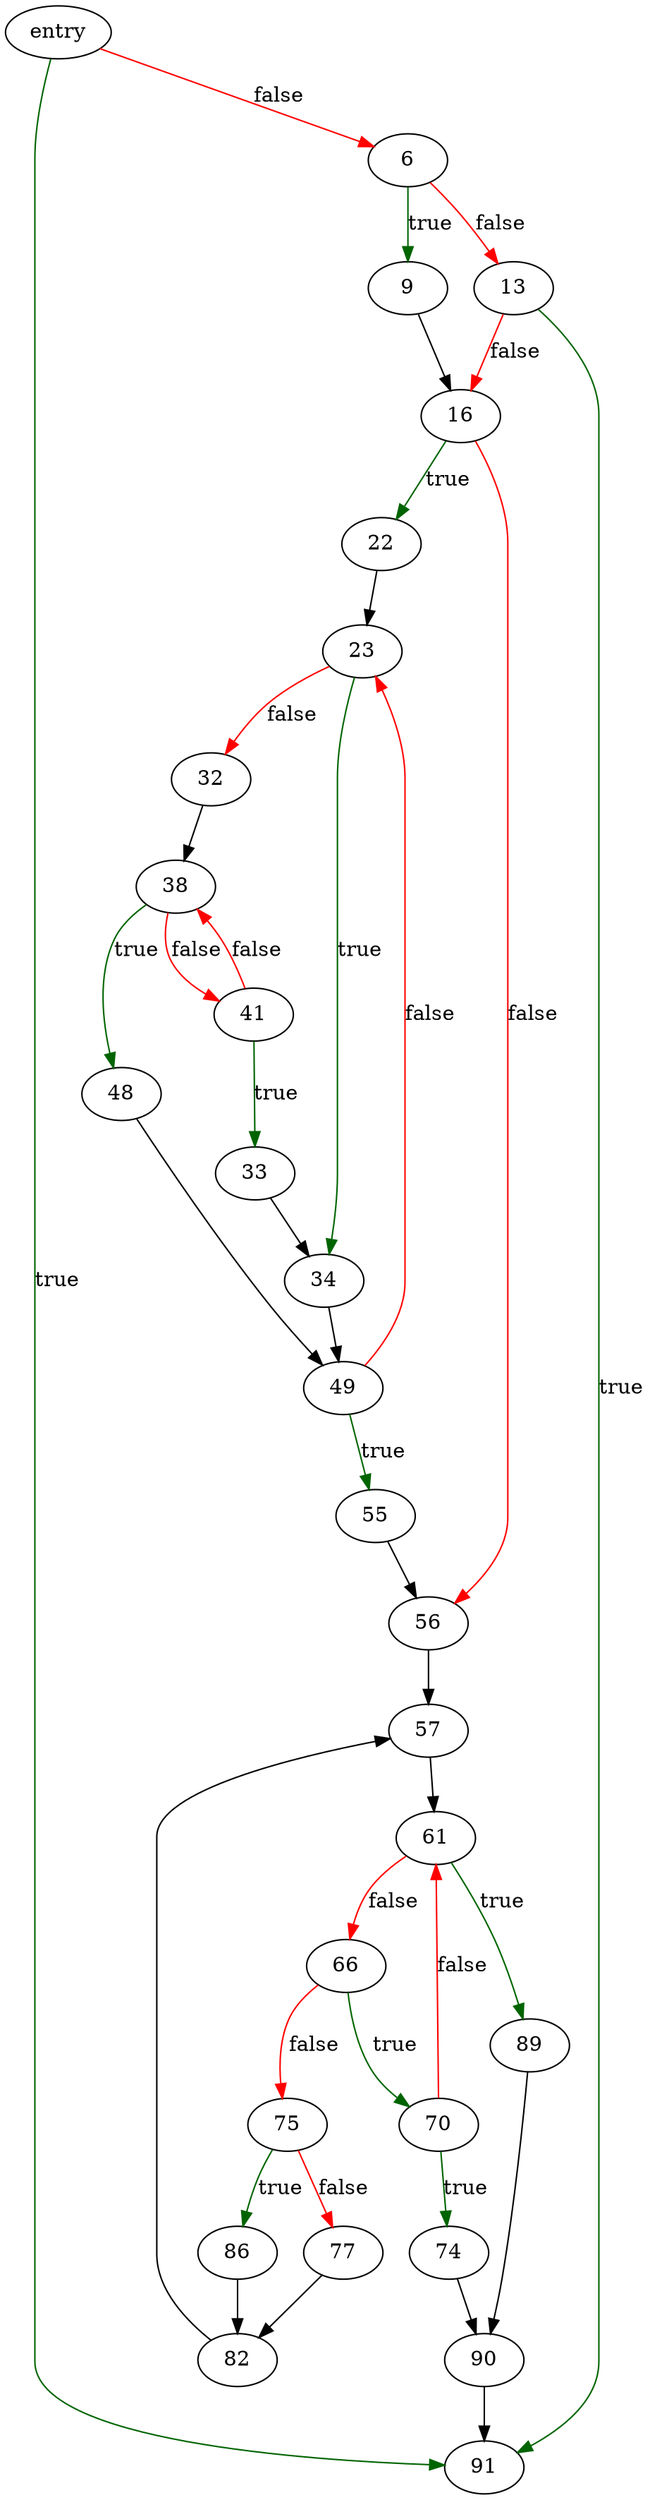 digraph "knuth_morris_pratt" {
	// Node definitions.
	4 [label=entry];
	6;
	9;
	13;
	16;
	22;
	23;
	32;
	33;
	34;
	38;
	41;
	48;
	49;
	55;
	56;
	57;
	61;
	66;
	70;
	74;
	75;
	77;
	82;
	86;
	89;
	90;
	91;

	// Edge definitions.
	4 -> 6 [
		color=red
		label=false
	];
	4 -> 91 [
		color=darkgreen
		label=true
	];
	6 -> 9 [
		color=darkgreen
		label=true
	];
	6 -> 13 [
		color=red
		label=false
	];
	9 -> 16;
	13 -> 16 [
		color=red
		label=false
	];
	13 -> 91 [
		color=darkgreen
		label=true
	];
	16 -> 22 [
		color=darkgreen
		label=true
	];
	16 -> 56 [
		color=red
		label=false
	];
	22 -> 23;
	23 -> 32 [
		color=red
		label=false
	];
	23 -> 34 [
		color=darkgreen
		label=true
	];
	32 -> 38;
	33 -> 34;
	34 -> 49;
	38 -> 41 [
		color=red
		label=false
	];
	38 -> 48 [
		color=darkgreen
		label=true
	];
	41 -> 33 [
		color=darkgreen
		label=true
	];
	41 -> 38 [
		color=red
		label=false
	];
	48 -> 49;
	49 -> 23 [
		color=red
		label=false
	];
	49 -> 55 [
		color=darkgreen
		label=true
	];
	55 -> 56;
	56 -> 57;
	57 -> 61;
	61 -> 66 [
		color=red
		label=false
	];
	61 -> 89 [
		color=darkgreen
		label=true
	];
	66 -> 70 [
		color=darkgreen
		label=true
	];
	66 -> 75 [
		color=red
		label=false
	];
	70 -> 61 [
		color=red
		label=false
	];
	70 -> 74 [
		color=darkgreen
		label=true
	];
	74 -> 90;
	75 -> 77 [
		color=red
		label=false
	];
	75 -> 86 [
		color=darkgreen
		label=true
	];
	77 -> 82;
	82 -> 57;
	86 -> 82;
	89 -> 90;
	90 -> 91;
}